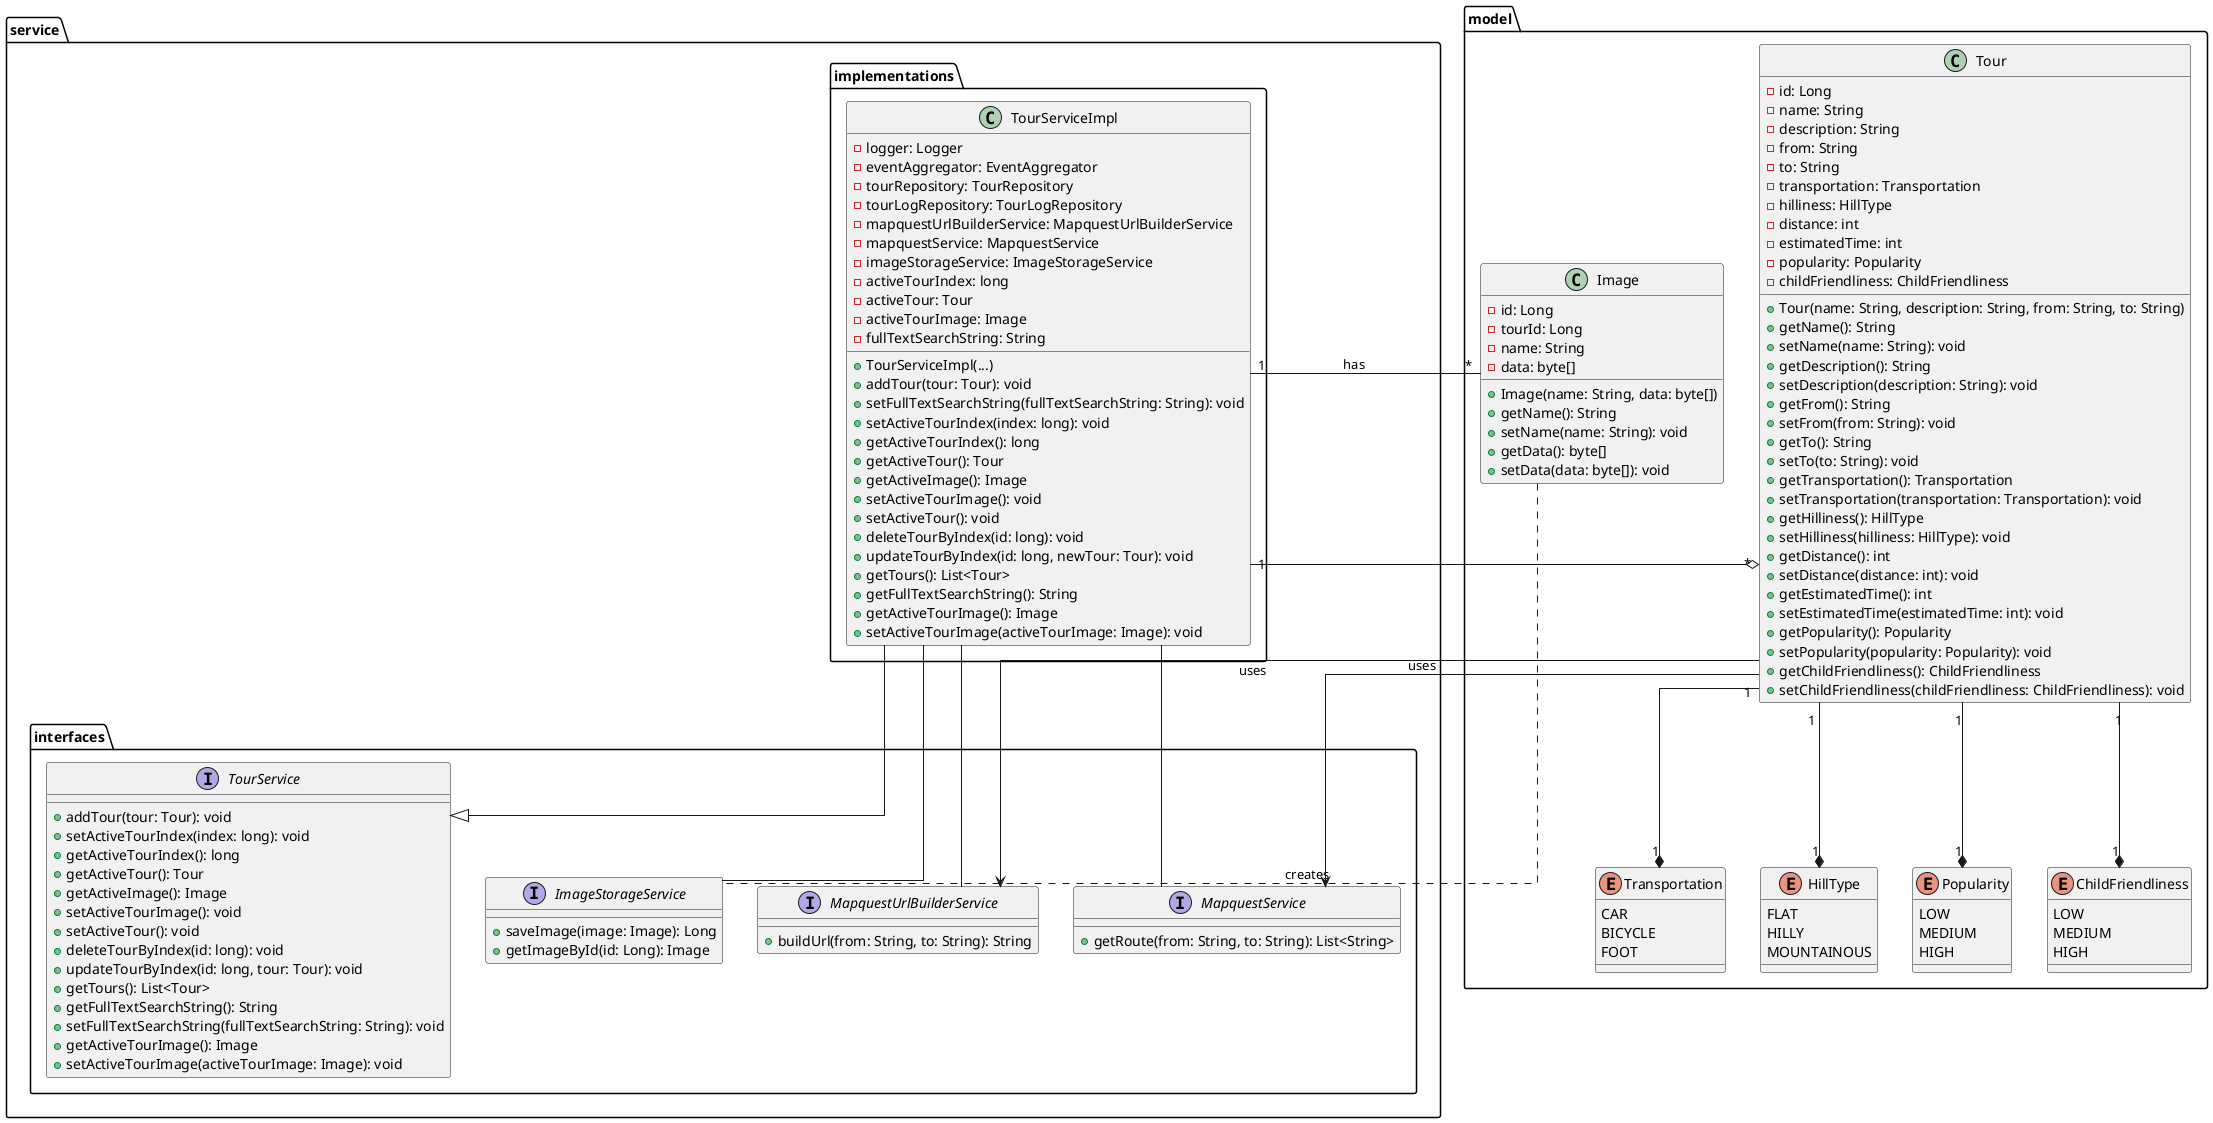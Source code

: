 @startuml
skinparam linetype polyline
skinparam linetype ortho

package service.interfaces {
    interface TourService {
        +addTour(tour: Tour): void
        +setActiveTourIndex(index: long): void
        +getActiveTourIndex(): long
        +getActiveTour(): Tour
        +getActiveImage(): Image
        +setActiveTourImage(): void
        +setActiveTour(): void
        +deleteTourByIndex(id: long): void
        +updateTourByIndex(id: long, tour: Tour): void
        +getTours(): List<Tour>
        +getFullTextSearchString(): String
        +setFullTextSearchString(fullTextSearchString: String): void
        +getActiveTourImage(): Image
        +setActiveTourImage(activeTourImage: Image): void
    }


    interface MapquestService {
        +getRoute(from: String, to: String): List<String>
    }

    interface MapquestUrlBuilderService {
        +buildUrl(from: String, to: String): String
    }

    interface ImageStorageService {
        +saveImage(image: Image): Long
        +getImageById(id: Long): Image
    }
}

package service.implementations {

    class TourServiceImpl {
        -logger: Logger
        -eventAggregator: EventAggregator
        -tourRepository: TourRepository
        -tourLogRepository: TourLogRepository
        -mapquestUrlBuilderService: MapquestUrlBuilderService
        -mapquestService: MapquestService
        -imageStorageService: ImageStorageService
        -activeTourIndex: long
        -activeTour: Tour
        -activeTourImage: Image
        -fullTextSearchString: String
        +TourServiceImpl(...)
        +addTour(tour: Tour): void
        +setFullTextSearchString(fullTextSearchString: String): void
        +setActiveTourIndex(index: long): void
        +getActiveTourIndex(): long
        +getActiveTour(): Tour
        +getActiveImage(): Image
        +setActiveTourImage(): void
        +setActiveTour(): void
        +deleteTourByIndex(id: long): void
        +updateTourByIndex(id: long, newTour: Tour): void
        +getTours(): List<Tour>
        +getFullTextSearchString(): String
        +getActiveTourImage(): Image
        +setActiveTourImage(activeTourImage: Image): void
    }
}

package model {

    class Tour {
        -id: Long
        -name: String
        -description: String
        -from: String
        -to: String
        -transportation: Transportation
        -hilliness: HillType
        -distance: int
        -estimatedTime: int
        -popularity: Popularity
        -childFriendliness: ChildFriendliness
        +Tour(name: String, description: String, from: String, to: String)
        +getName(): String
        +setName(name: String): void
        +getDescription(): String
        +setDescription(description: String): void
        +getFrom(): String
        +setFrom(from: String): void
        +getTo(): String
        +setTo(to: String): void
        +getTransportation(): Transportation
        +setTransportation(transportation: Transportation): void
        +getHilliness(): HillType
        +setHilliness(hilliness: HillType): void
        +getDistance(): int
        +setDistance(distance: int): void
        +getEstimatedTime(): int
        +setEstimatedTime(estimatedTime: int): void
        +getPopularity(): Popularity
        +setPopularity(popularity: Popularity): void
        +getChildFriendliness(): ChildFriendliness
        +setChildFriendliness(childFriendliness: ChildFriendliness): void
    }

    enum Transportation {
        CAR
        BICYCLE
        FOOT
    }

    enum HillType {
        FLAT
        HILLY
        MOUNTAINOUS
    }

    enum Popularity {
        LOW
        MEDIUM
        HIGH
    }

    enum ChildFriendliness {
        LOW
        MEDIUM
        HIGH
    }

    class Image {
        -id: Long
        -tourId: Long
        -name: String
        -data: byte[]
        +Image(name: String, data: byte[])
        +getName(): String
        +setName(name: String): void
        +getData(): byte[]
        +setData(data: byte[]): void
    }
}

TourServiceImpl "1" -right- "*" Image : has

Image .. ImageStorageService : creates

TourServiceImpl -- ImageStorageService
TourServiceImpl -- MapquestService
TourServiceImpl -- MapquestUrlBuilderService

Tour "1" --* "1" Transportation
Tour "1" --* "1" HillType
Tour "1" --* "1" Popularity
Tour "1" --* "1" ChildFriendliness

TourService <|-right- TourServiceImpl

Tour "*" o-- "1" TourServiceImpl

Tour --> MapquestService : uses
Tour --> MapquestUrlBuilderService : uses
@enduml

